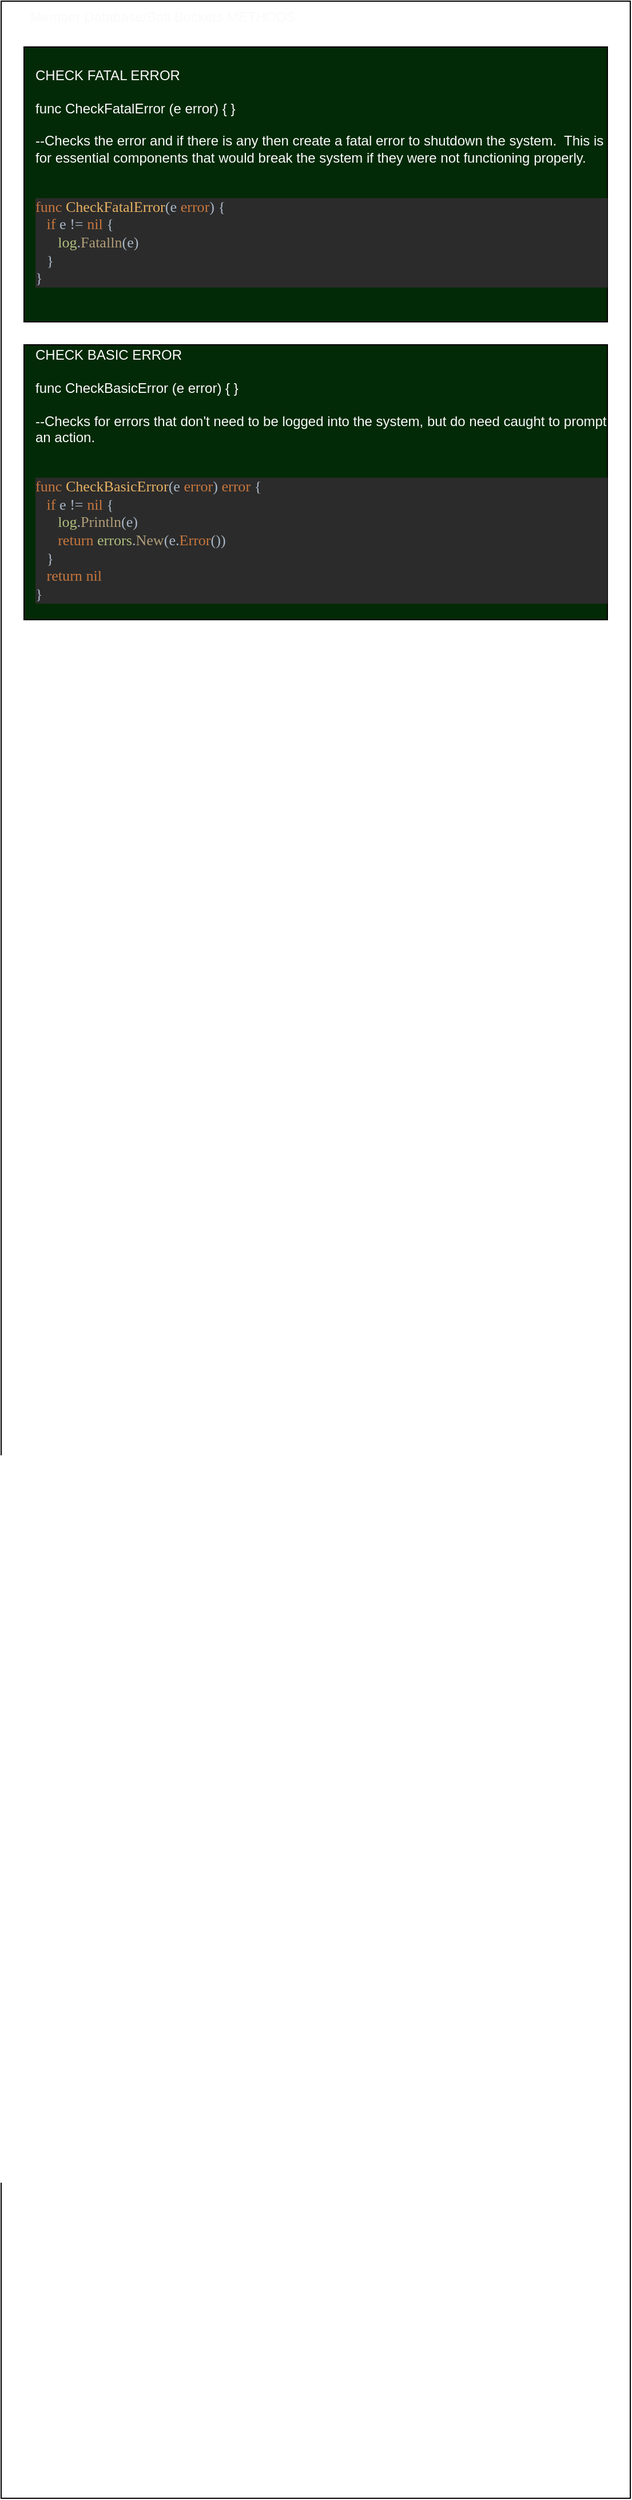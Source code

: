 <mxfile version="12.9.6" type="github">
  <diagram id="AgFZ_wXdq1zzKfNrYFCv" name="Page-1">
    <mxGraphModel dx="1719" dy="1129" grid="1" gridSize="10" guides="1" tooltips="1" connect="1" arrows="1" fold="1" page="1" pageScale="1" pageWidth="850" pageHeight="1100" math="0" shadow="0">
      <root>
        <mxCell id="0" />
        <mxCell id="1" parent="0" />
        <mxCell id="6hKQdgpvXm7_suPGL8Qp-1" value="&amp;nbsp;&amp;nbsp;&amp;nbsp;&amp;nbsp;&amp;nbsp;&amp;nbsp; Member Database/Bolt Buckets METHODS" style="rounded=0;whiteSpace=wrap;html=1;fontColor=#FAFAFA;align=left;verticalAlign=top;" vertex="1" parent="1">
          <mxGeometry x="100" y="100" width="550" height="2180" as="geometry" />
        </mxCell>
        <mxCell id="6hKQdgpvXm7_suPGL8Qp-2" value="&lt;div&gt;CHECK FATAL ERROR&lt;br&gt;&lt;/div&gt;&lt;div&gt;&lt;br&gt;&lt;/div&gt;&lt;div&gt;func CheckFatalError (e error) { }&lt;/div&gt;&lt;div&gt;&lt;br&gt;&lt;/div&gt;&lt;div&gt;--Checks the error and if there is any then create a fatal error to shutdown the system.&amp;nbsp; This is for essential components that would break the system if they were not functioning properly.&lt;br&gt;&lt;/div&gt;&lt;div&gt;&lt;br&gt;&lt;/div&gt;&lt;div&gt;&lt;pre style=&quot;background-color: #2b2b2b ; color: #a9b7c6 ; font-family: &amp;#34;consolas&amp;#34; ; font-size: 9.8pt&quot;&gt;&lt;span style=&quot;color: #c7773e&quot;&gt;func &lt;/span&gt;&lt;span style=&quot;color: #e6b163&quot;&gt;CheckFatalError&lt;/span&gt;(e &lt;span style=&quot;color: #c7773e&quot;&gt;error&lt;/span&gt;) {&lt;br&gt;   &lt;span style=&quot;color: #c7773e&quot;&gt;if &lt;/span&gt;e != &lt;span style=&quot;color: #c7773e&quot;&gt;nil &lt;/span&gt;{&lt;br&gt;      &lt;span style=&quot;color: #afbf7e&quot;&gt;log&lt;/span&gt;.&lt;span style=&quot;color: #b09d79&quot;&gt;Fatalln&lt;/span&gt;(e)&lt;br&gt;   }&lt;br&gt;}&lt;/pre&gt;&lt;/div&gt;" style="rounded=0;whiteSpace=wrap;html=1;fontColor=#FAFAFA;align=left;spacingLeft=8;fillColor=#032A06;" vertex="1" parent="1">
          <mxGeometry x="120" y="140" width="510" height="240" as="geometry" />
        </mxCell>
        <mxCell id="6hKQdgpvXm7_suPGL8Qp-3" value="&lt;div&gt;CHECK BASIC ERROR&lt;br&gt;&lt;/div&gt;&lt;div&gt;&lt;br&gt;&lt;/div&gt;&lt;div&gt;func CheckBasicError (e error) { }&lt;/div&gt;&lt;div&gt;&lt;br&gt;&lt;/div&gt;&lt;div&gt;--Checks for errors that don&#39;t need to be logged into the system, but do need caught to prompt an action.&lt;br&gt;&lt;/div&gt;&lt;div&gt;&lt;br&gt;&lt;/div&gt;&lt;div&gt;&lt;pre style=&quot;background-color: #2b2b2b ; color: #a9b7c6 ; font-family: &amp;#34;consolas&amp;#34; ; font-size: 9.8pt&quot;&gt;&lt;span style=&quot;color: #c7773e&quot;&gt;func &lt;/span&gt;&lt;span style=&quot;color: #e6b163&quot;&gt;CheckBasicError&lt;/span&gt;(e &lt;span style=&quot;color: #c7773e&quot;&gt;error&lt;/span&gt;) &lt;span style=&quot;color: #c7773e&quot;&gt;error &lt;/span&gt;{&lt;br&gt;   &lt;span style=&quot;color: #c7773e&quot;&gt;if &lt;/span&gt;e != &lt;span style=&quot;color: #c7773e&quot;&gt;nil &lt;/span&gt;{&lt;br&gt;      &lt;span style=&quot;color: #afbf7e&quot;&gt;log&lt;/span&gt;.&lt;span style=&quot;color: #b09d79&quot;&gt;Println&lt;/span&gt;(e)&lt;br&gt;      &lt;span style=&quot;color: #c7773e&quot;&gt;return &lt;/span&gt;&lt;span style=&quot;color: #afbf7e&quot;&gt;errors&lt;/span&gt;.&lt;span style=&quot;color: #b09d79&quot;&gt;New&lt;/span&gt;(e.&lt;span style=&quot;color: #c7773e&quot;&gt;Error&lt;/span&gt;())&lt;br&gt;   }&lt;br&gt;   &lt;span style=&quot;color: #c7773e&quot;&gt;return nil&lt;br&gt;&lt;/span&gt;}&lt;/pre&gt;&lt;/div&gt;" style="rounded=0;whiteSpace=wrap;html=1;fontColor=#FAFAFA;align=left;spacingLeft=8;fillColor=#032A06;" vertex="1" parent="1">
          <mxGeometry x="120" y="400" width="510" height="240" as="geometry" />
        </mxCell>
      </root>
    </mxGraphModel>
  </diagram>
</mxfile>
